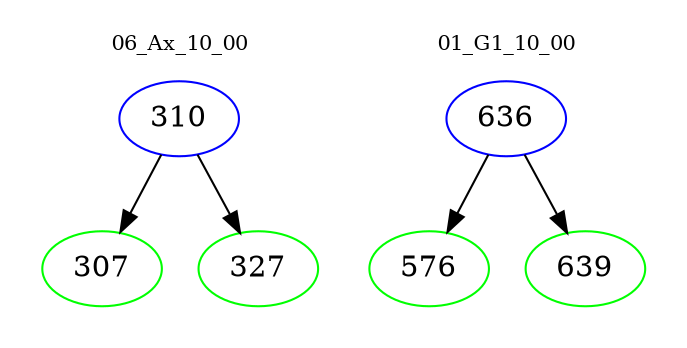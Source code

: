digraph{
subgraph cluster_0 {
color = white
label = "06_Ax_10_00";
fontsize=10;
T0_310 [label="310", color="blue"]
T0_310 -> T0_307 [color="black"]
T0_307 [label="307", color="green"]
T0_310 -> T0_327 [color="black"]
T0_327 [label="327", color="green"]
}
subgraph cluster_1 {
color = white
label = "01_G1_10_00";
fontsize=10;
T1_636 [label="636", color="blue"]
T1_636 -> T1_576 [color="black"]
T1_576 [label="576", color="green"]
T1_636 -> T1_639 [color="black"]
T1_639 [label="639", color="green"]
}
}
